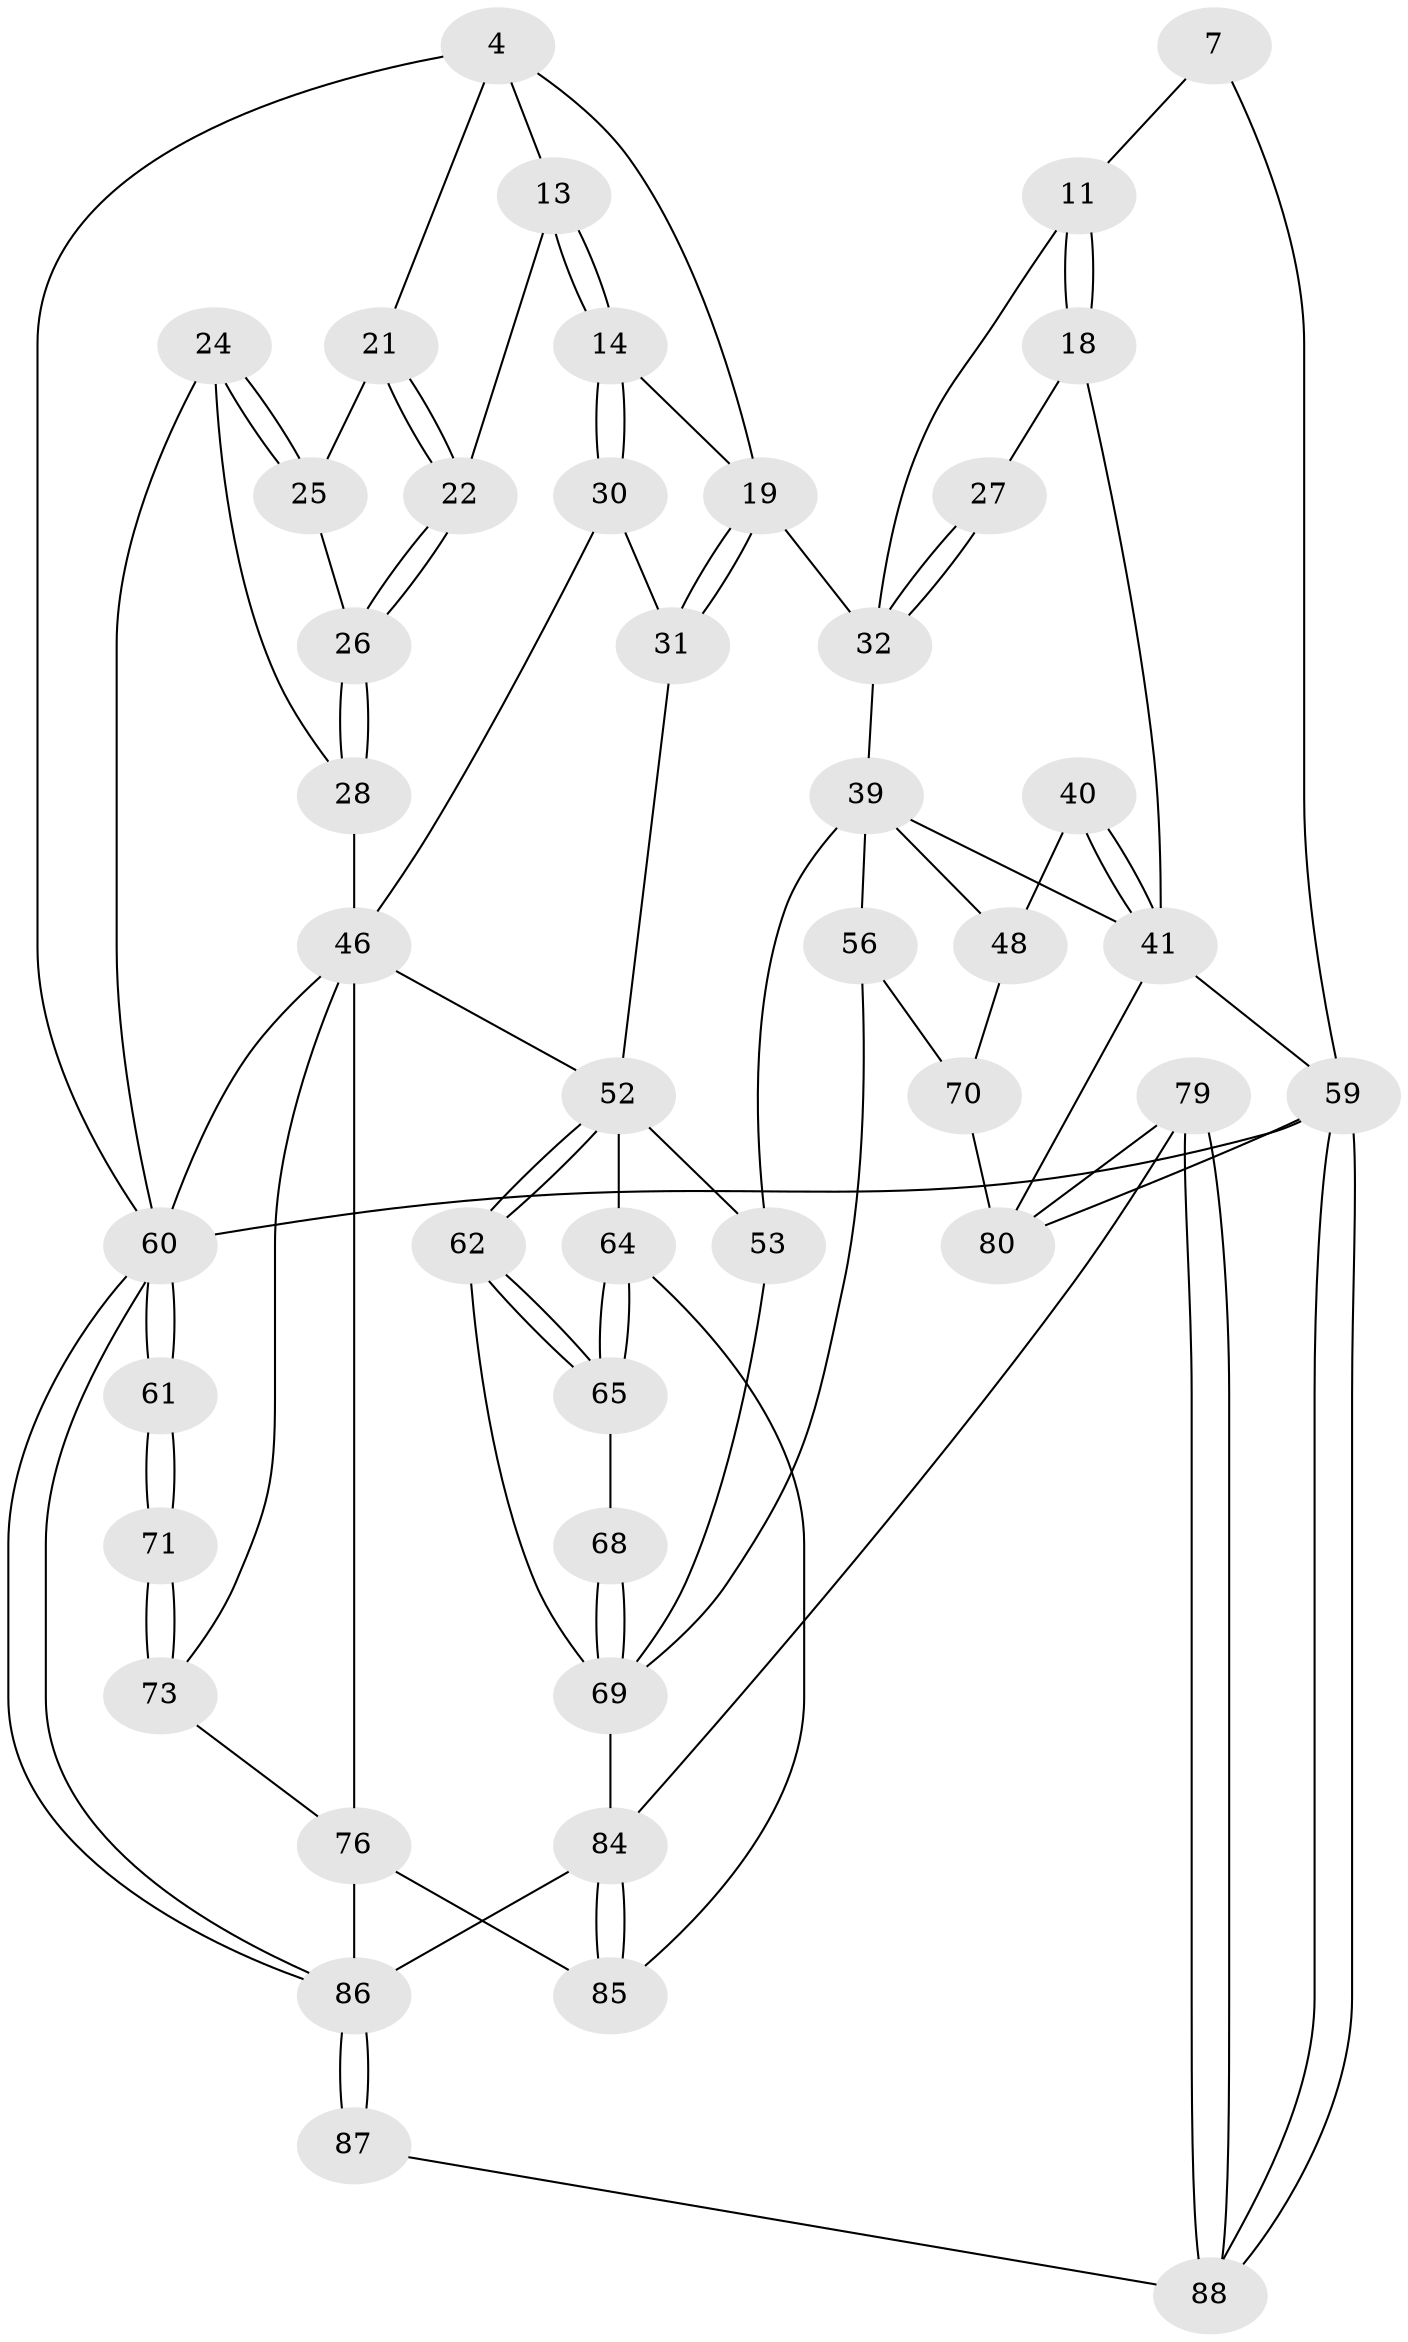 // original degree distribution, {4: 0.26136363636363635, 5: 0.4772727272727273, 3: 0.022727272727272728, 6: 0.23863636363636365}
// Generated by graph-tools (version 1.1) at 2025/59/03/09/25 04:59:59]
// undirected, 44 vertices, 96 edges
graph export_dot {
graph [start="1"]
  node [color=gray90,style=filled];
  4 [pos="+1+0",super="+3+2"];
  7 [pos="+0.278411678189391+0"];
  11 [pos="+0.2691875510379978+0.12409545584178348"];
  13 [pos="+0.807992187473977+0.1850575675021614"];
  14 [pos="+0.7863461890073415+0.20213263924298167"];
  18 [pos="+0.1557996829309406+0.21721515848844447"];
  19 [pos="+0.5694271487236914+0.30015515820567096",super="+15"];
  21 [pos="+0.9408550581859446+0.19103791744890466"];
  22 [pos="+0.8508478527181761+0.21493485080624167"];
  24 [pos="+1+0.345747392087133"];
  25 [pos="+0.9462237239237631+0.2322210908677764"];
  26 [pos="+0.8685616581327993+0.2376294334962587"];
  27 [pos="+0.2378629541262671+0.25439795723219366"];
  28 [pos="+0.9082601116549649+0.3794972462937224"];
  30 [pos="+0.7233844764458232+0.3578620951608067"];
  31 [pos="+0.6131861329739567+0.37402734016452815"];
  32 [pos="+0.31434917110713106+0.3813122403447298",super="+20+10"];
  39 [pos="+0.30647145467615733+0.4615170258586155",super="+34+38"];
  40 [pos="+0+0.4817978287439367"];
  41 [pos="+0+0.496766475606905",super="+16+17+35"];
  46 [pos="+0.7581158068479794+0.5982296789796145",super="+45+44+43"];
  48 [pos="+0.22738981255758528+0.5057035576787738"];
  52 [pos="+0.5073869042966722+0.5761600778238006",super="+51+36"];
  53 [pos="+0.3720784619241833+0.5246486966254835",super="+37"];
  56 [pos="+0.3284450224581201+0.6862260466788535",super="+49"];
  59 [pos="+0+1",super="+6"];
  60 [pos="+1+1",super="+5+42"];
  61 [pos="+1+0.7696636497402359"];
  62 [pos="+0.4775033259054584+0.6266433479555764"];
  64 [pos="+0.6042731085658781+0.7666950506128009"];
  65 [pos="+0.589587633558502+0.7555169274805764"];
  68 [pos="+0.445824422522021+0.6765517953280129"];
  69 [pos="+0.35929572922897074+0.7728489219118774",super="+55+54+63"];
  70 [pos="+0.1156659041859656+0.6620190922128532",super="+50"];
  71 [pos="+1+0.7473829760545352"];
  73 [pos="+0.8893169135767143+0.779877195921621",super="+72"];
  76 [pos="+0.7567812389460131+0.7566464385344288",super="+66+75+74"];
  79 [pos="+0.26224955972983205+0.895185003037006"];
  80 [pos="+0.13544830701233454+0.7179045379700335",super="+58+57"];
  84 [pos="+0.6193179634568554+0.936298550520965",super="+78+77"];
  85 [pos="+0.6030923314409953+0.7875089214274087",super="+67"];
  86 [pos="+1+1",super="+83"];
  87 [pos="+0.6125905976200762+1"];
  88 [pos="+0.2308071516962722+1"];
  4 -- 21;
  4 -- 60;
  4 -- 13;
  4 -- 19;
  7 -- 11;
  7 -- 59;
  11 -- 18;
  11 -- 18;
  11 -- 32;
  13 -- 14;
  13 -- 14;
  13 -- 22;
  14 -- 30;
  14 -- 30;
  14 -- 19;
  18 -- 27;
  18 -- 41;
  19 -- 31;
  19 -- 31;
  19 -- 32 [weight=2];
  21 -- 22;
  21 -- 22;
  21 -- 25;
  22 -- 26;
  22 -- 26;
  24 -- 25;
  24 -- 25;
  24 -- 28;
  24 -- 60;
  25 -- 26;
  26 -- 28;
  26 -- 28;
  27 -- 32 [weight=2];
  27 -- 32;
  28 -- 46;
  30 -- 31;
  30 -- 46;
  31 -- 52;
  32 -- 39;
  39 -- 41;
  39 -- 48;
  39 -- 56 [weight=2];
  39 -- 53;
  40 -- 41 [weight=2];
  40 -- 41;
  40 -- 48;
  41 -- 59;
  41 -- 80;
  46 -- 73;
  46 -- 60;
  46 -- 52;
  46 -- 76 [weight=2];
  48 -- 70;
  52 -- 53 [weight=2];
  52 -- 62;
  52 -- 62;
  52 -- 64;
  53 -- 69;
  56 -- 69;
  56 -- 70;
  59 -- 88;
  59 -- 88;
  59 -- 60 [weight=2];
  59 -- 80;
  60 -- 61 [weight=2];
  60 -- 61;
  60 -- 86;
  60 -- 86;
  61 -- 71;
  61 -- 71;
  62 -- 65;
  62 -- 65;
  62 -- 69;
  64 -- 65;
  64 -- 65;
  64 -- 85;
  65 -- 68;
  68 -- 69 [weight=2];
  68 -- 69;
  69 -- 84;
  70 -- 80 [weight=2];
  71 -- 73 [weight=2];
  71 -- 73;
  73 -- 76;
  76 -- 85;
  76 -- 86 [weight=2];
  79 -- 80;
  79 -- 88;
  79 -- 88;
  79 -- 84;
  84 -- 85 [weight=2];
  84 -- 85;
  84 -- 86;
  86 -- 87 [weight=2];
  86 -- 87;
  87 -- 88;
}
